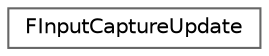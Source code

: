 digraph "Graphical Class Hierarchy"
{
 // INTERACTIVE_SVG=YES
 // LATEX_PDF_SIZE
  bgcolor="transparent";
  edge [fontname=Helvetica,fontsize=10,labelfontname=Helvetica,labelfontsize=10];
  node [fontname=Helvetica,fontsize=10,shape=box,height=0.2,width=0.4];
  rankdir="LR";
  Node0 [id="Node000000",label="FInputCaptureUpdate",height=0.2,width=0.4,color="grey40", fillcolor="white", style="filled",URL="$dc/d9b/structFInputCaptureUpdate.html",tooltip="IInputBehavior returns an FInputCaptureUpdate from BeginCapture() and UpdateCapture(),..."];
}
